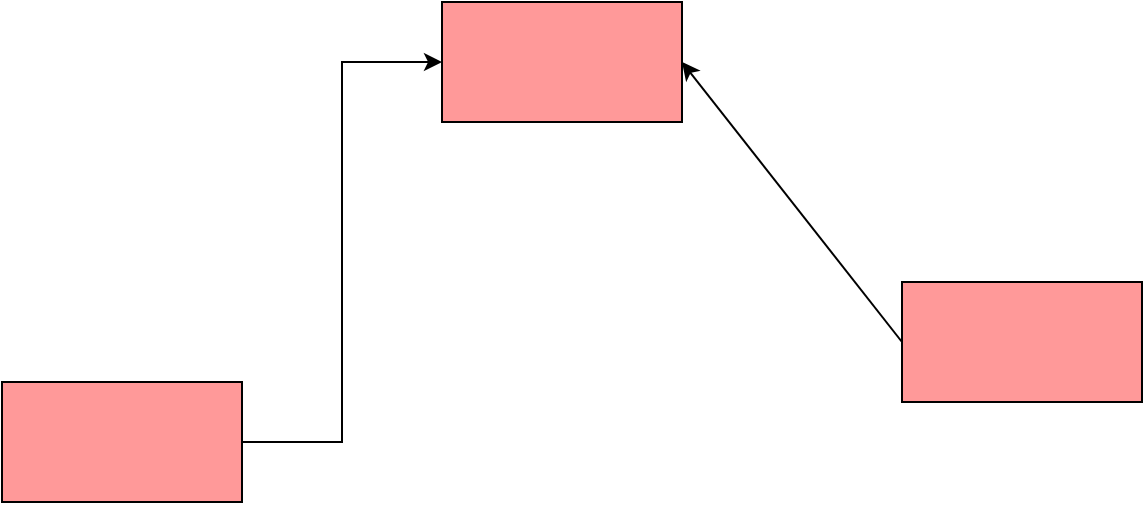 <mxfile version="20.2.3" type="github">
  <diagram id="MprTWvfM2DRxND-42OJu" name="Page-1">
    <mxGraphModel dx="1422" dy="752" grid="1" gridSize="20" guides="1" tooltips="1" connect="1" arrows="1" fold="1" page="1" pageScale="1" pageWidth="583" pageHeight="827" math="0" shadow="0">
      <root>
        <mxCell id="0" />
        <mxCell id="1" parent="0" />
        <mxCell id="6Q7j2z6h3R7BBuQkZwJ0-6" style="edgeStyle=orthogonalEdgeStyle;rounded=0;orthogonalLoop=1;jettySize=auto;html=1;exitX=1;exitY=0.5;exitDx=0;exitDy=0;entryX=0;entryY=0.5;entryDx=0;entryDy=0;" parent="1" source="6Q7j2z6h3R7BBuQkZwJ0-2" target="6Q7j2z6h3R7BBuQkZwJ0-3" edge="1">
          <mxGeometry relative="1" as="geometry" />
        </mxCell>
        <mxCell id="6Q7j2z6h3R7BBuQkZwJ0-2" value="" style="rounded=0;whiteSpace=wrap;html=1;fillColor=#FF9999;rotation=0;" parent="1" vertex="1">
          <mxGeometry x="100" y="260" width="120" height="60" as="geometry" />
        </mxCell>
        <mxCell id="6Q7j2z6h3R7BBuQkZwJ0-3" value="" style="rounded=0;whiteSpace=wrap;html=1;fillColor=#FF9999;rotation=0;" parent="1" vertex="1">
          <mxGeometry x="320" y="70" width="120" height="60" as="geometry" />
        </mxCell>
        <mxCell id="6Q7j2z6h3R7BBuQkZwJ0-4" value="" style="rounded=0;whiteSpace=wrap;html=1;fillColor=#FF9999;rotation=0;" parent="1" vertex="1">
          <mxGeometry x="550" y="210" width="120" height="60" as="geometry" />
        </mxCell>
        <mxCell id="6Q7j2z6h3R7BBuQkZwJ0-7" value="" style="endArrow=classic;html=1;rounded=0;exitX=0;exitY=0.5;exitDx=0;exitDy=0;entryX=1;entryY=0.5;entryDx=0;entryDy=0;" parent="1" source="6Q7j2z6h3R7BBuQkZwJ0-4" target="6Q7j2z6h3R7BBuQkZwJ0-3" edge="1">
          <mxGeometry width="50" height="50" relative="1" as="geometry">
            <mxPoint x="390" y="410" as="sourcePoint" />
            <mxPoint x="440" y="360" as="targetPoint" />
          </mxGeometry>
        </mxCell>
      </root>
    </mxGraphModel>
  </diagram>
</mxfile>
